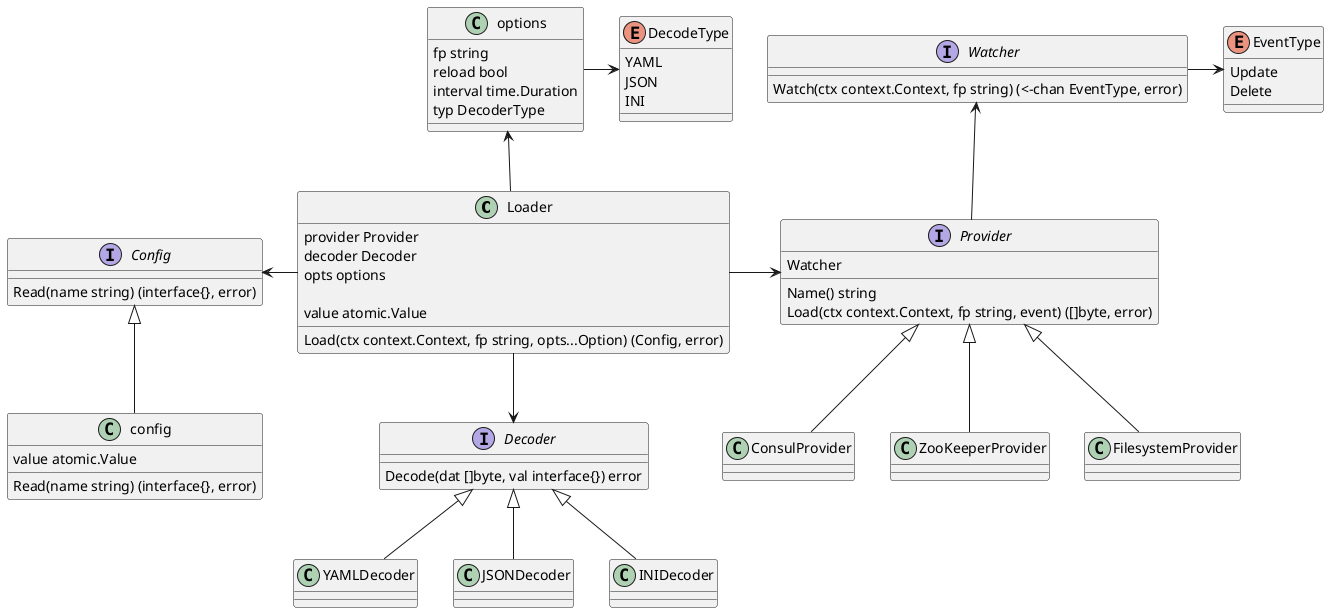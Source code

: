 @startuml
'https://plantuml.com/class-diagram

class Loader {
	provider Provider
	decoder Decoder
	opts options

	value atomic.Value

	Load(ctx context.Context, fp string, opts...Option) (Config, error)
}

Loader -up-> options
Loader -right-> Provider
Loader -down-> Decoder
Loader -left-> Config

class options {
	fp string
	reload bool
	interval time.Duration
	typ DecoderType
}

options -right-> DecodeType

interface Provider {
	Watcher
	Name() string
	Load(ctx context.Context, fp string, event) ([]byte, error)
}

Provider -up-> Watcher

ConsulProvider -up-|> Provider
ZooKeeperProvider -up-|> Provider
FilesystemProvider -up-|> Provider

interface Watcher {
	Watch(ctx context.Context, fp string) (<-chan EventType, error)
}

Watcher -> EventType

enum EventType {
	Update
	Delete
}

interface Decoder {
	Decode(dat []byte, val interface{}) error
}

enum DecodeType {
	YAML
	JSON
	INI
}

YAMLDecoder -up-|> Decoder
JSONDecoder -up-|> Decoder
INIDecoder -up-|> Decoder

interface Config {
	Read(name string) (interface{}, error)
}

class config {
	value atomic.Value
	Read(name string) (interface{}, error)
}

config -up-|> Config

@enduml
